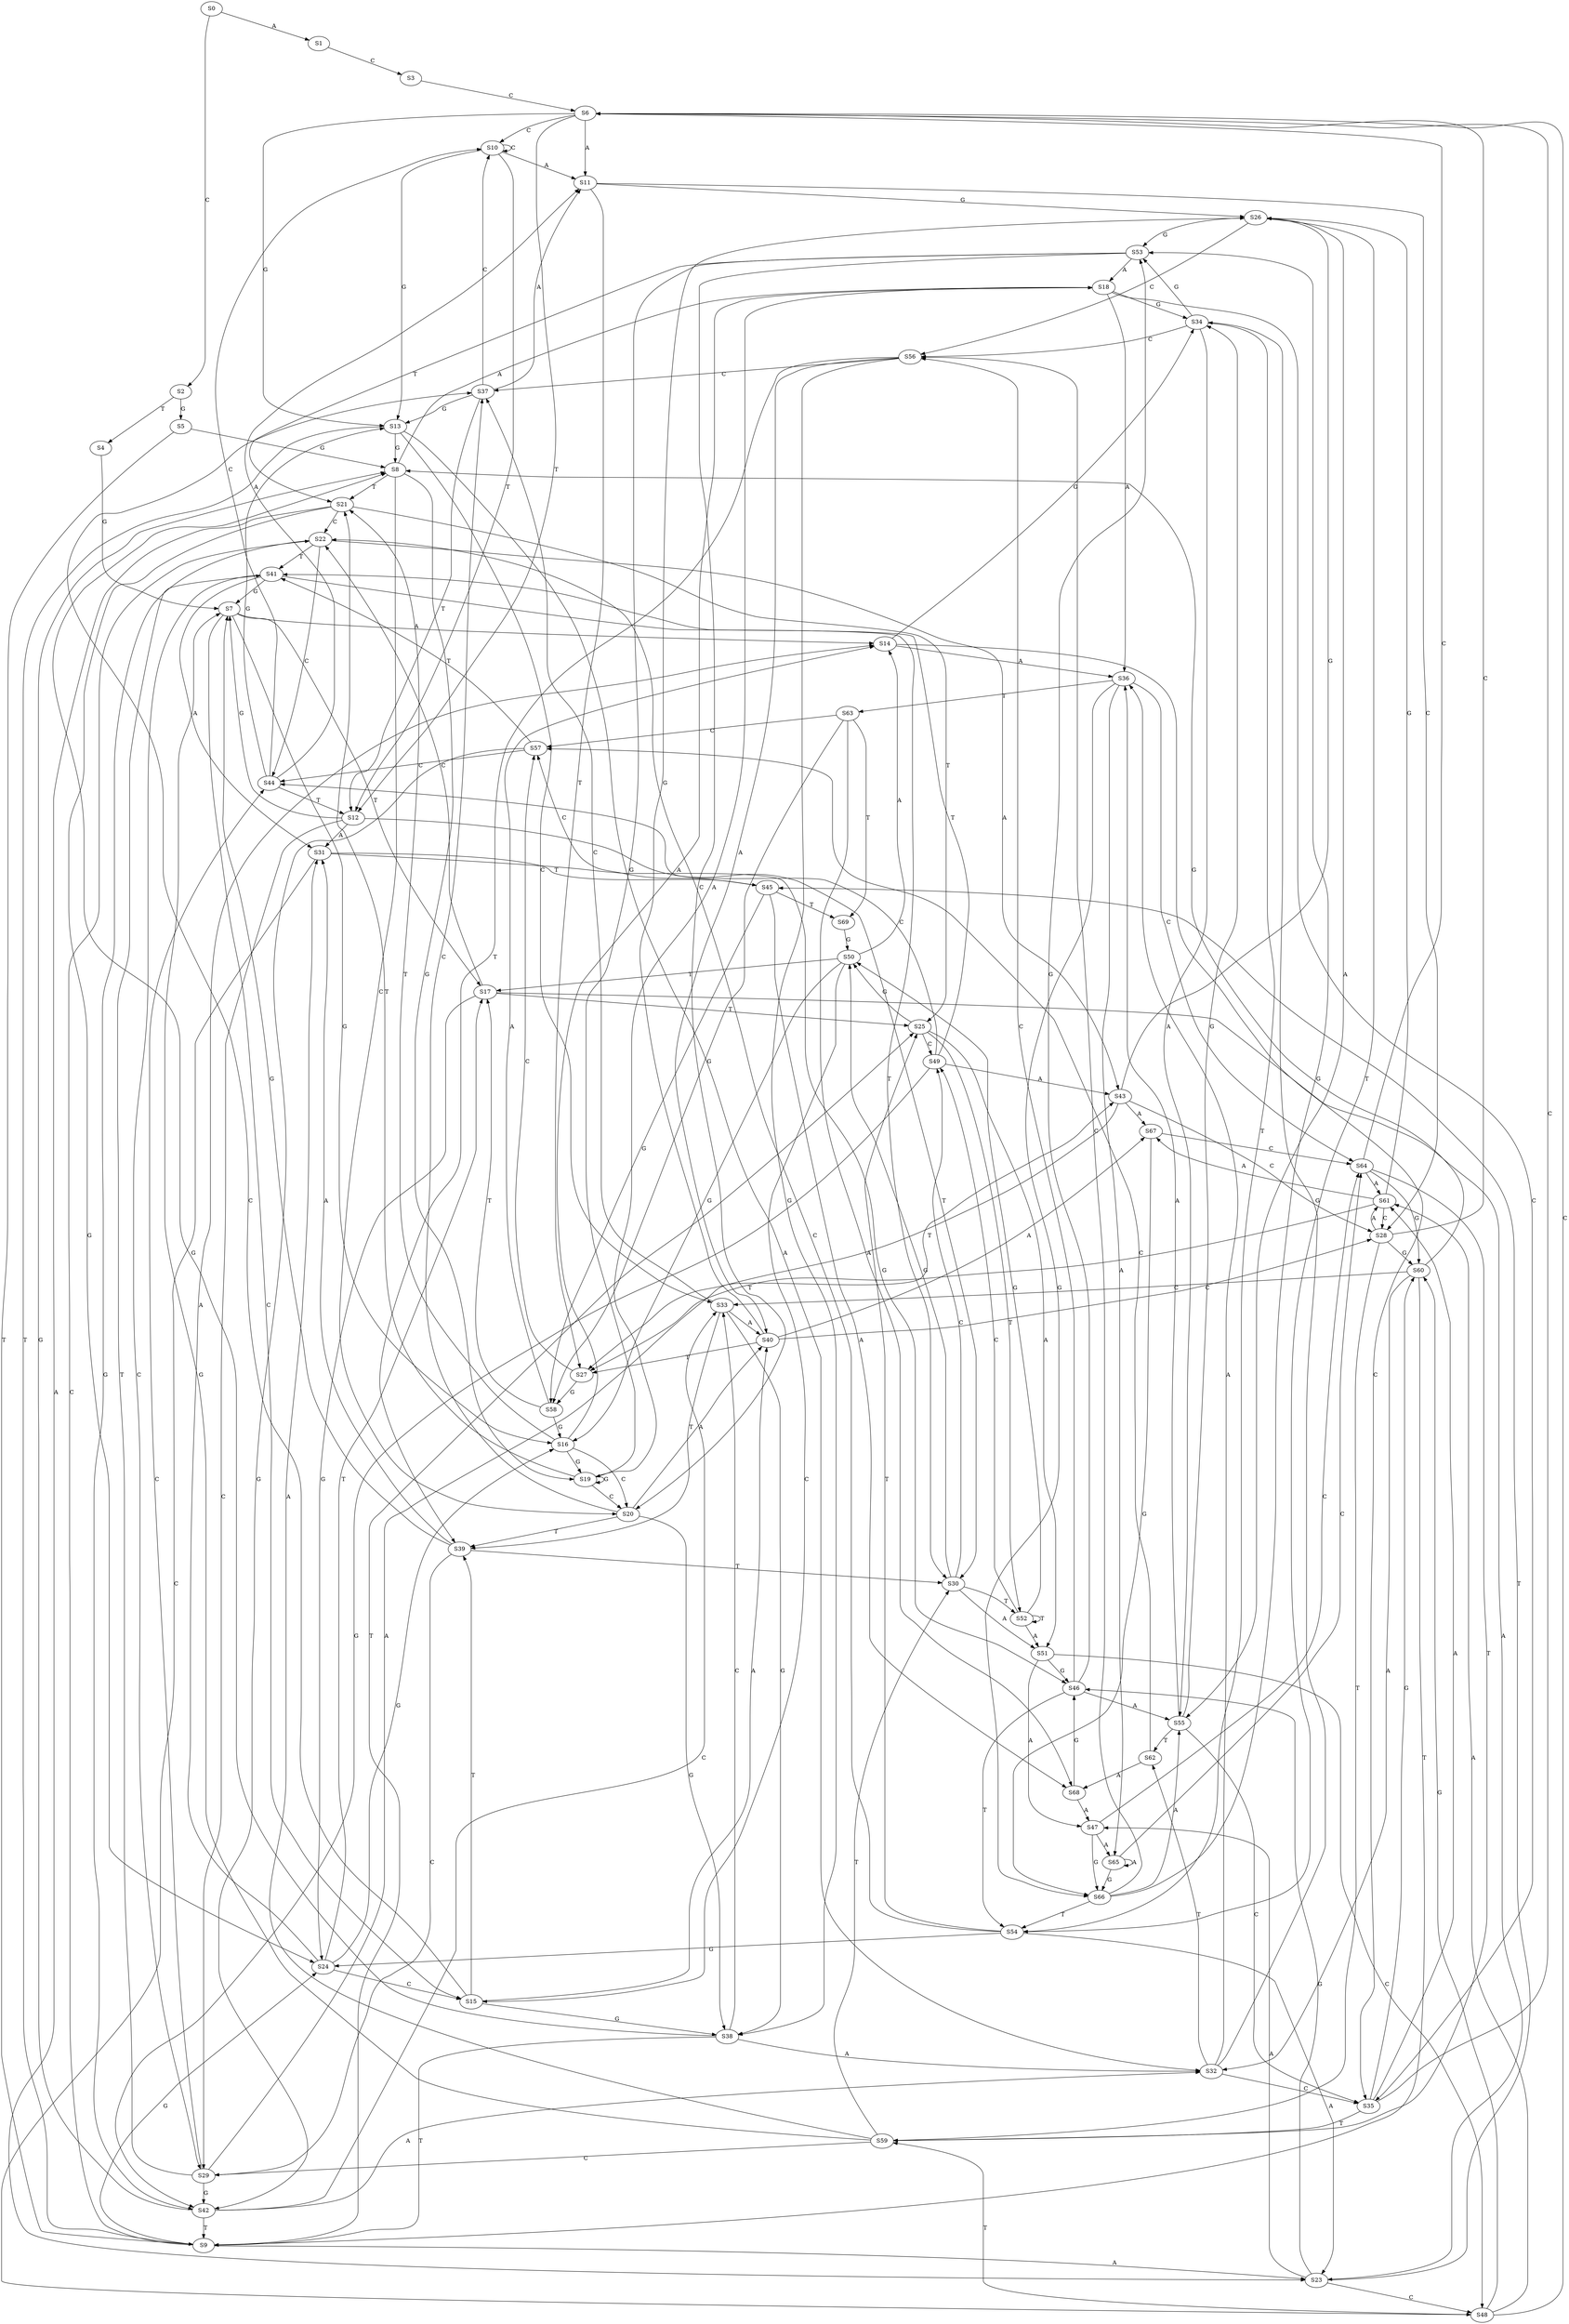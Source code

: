 strict digraph  {
	S0 -> S1 [ label = A ];
	S0 -> S2 [ label = C ];
	S1 -> S3 [ label = C ];
	S2 -> S4 [ label = T ];
	S2 -> S5 [ label = G ];
	S3 -> S6 [ label = C ];
	S4 -> S7 [ label = G ];
	S5 -> S8 [ label = G ];
	S5 -> S9 [ label = T ];
	S6 -> S10 [ label = C ];
	S6 -> S11 [ label = A ];
	S6 -> S12 [ label = T ];
	S6 -> S13 [ label = G ];
	S7 -> S14 [ label = A ];
	S7 -> S15 [ label = C ];
	S7 -> S16 [ label = G ];
	S7 -> S17 [ label = T ];
	S8 -> S18 [ label = A ];
	S8 -> S19 [ label = G ];
	S8 -> S20 [ label = C ];
	S8 -> S21 [ label = T ];
	S9 -> S22 [ label = C ];
	S9 -> S23 [ label = A ];
	S9 -> S24 [ label = G ];
	S9 -> S25 [ label = T ];
	S10 -> S13 [ label = G ];
	S10 -> S10 [ label = C ];
	S10 -> S11 [ label = A ];
	S10 -> S12 [ label = T ];
	S11 -> S26 [ label = G ];
	S11 -> S27 [ label = T ];
	S11 -> S28 [ label = C ];
	S12 -> S7 [ label = G ];
	S12 -> S29 [ label = C ];
	S12 -> S30 [ label = T ];
	S12 -> S31 [ label = A ];
	S13 -> S32 [ label = A ];
	S13 -> S8 [ label = G ];
	S13 -> S9 [ label = T ];
	S13 -> S33 [ label = C ];
	S14 -> S34 [ label = G ];
	S14 -> S35 [ label = C ];
	S14 -> S36 [ label = A ];
	S15 -> S37 [ label = C ];
	S15 -> S38 [ label = G ];
	S15 -> S39 [ label = T ];
	S15 -> S40 [ label = A ];
	S16 -> S19 [ label = G ];
	S16 -> S20 [ label = C ];
	S16 -> S18 [ label = A ];
	S16 -> S21 [ label = T ];
	S17 -> S22 [ label = C ];
	S17 -> S25 [ label = T ];
	S17 -> S24 [ label = G ];
	S17 -> S23 [ label = A ];
	S18 -> S36 [ label = A ];
	S18 -> S34 [ label = G ];
	S18 -> S35 [ label = C ];
	S19 -> S21 [ label = T ];
	S19 -> S20 [ label = C ];
	S19 -> S19 [ label = G ];
	S19 -> S18 [ label = A ];
	S20 -> S39 [ label = T ];
	S20 -> S37 [ label = C ];
	S20 -> S40 [ label = A ];
	S20 -> S38 [ label = G ];
	S21 -> S23 [ label = A ];
	S21 -> S22 [ label = C ];
	S21 -> S24 [ label = G ];
	S21 -> S25 [ label = T ];
	S22 -> S41 [ label = T ];
	S22 -> S42 [ label = G ];
	S22 -> S43 [ label = A ];
	S22 -> S44 [ label = C ];
	S23 -> S45 [ label = T ];
	S23 -> S46 [ label = G ];
	S23 -> S47 [ label = A ];
	S23 -> S48 [ label = C ];
	S24 -> S17 [ label = T ];
	S24 -> S16 [ label = G ];
	S24 -> S14 [ label = A ];
	S24 -> S15 [ label = C ];
	S25 -> S49 [ label = C ];
	S25 -> S50 [ label = G ];
	S25 -> S51 [ label = A ];
	S25 -> S52 [ label = T ];
	S26 -> S53 [ label = G ];
	S26 -> S54 [ label = T ];
	S26 -> S55 [ label = A ];
	S26 -> S56 [ label = C ];
	S27 -> S57 [ label = C ];
	S27 -> S58 [ label = G ];
	S28 -> S59 [ label = T ];
	S28 -> S60 [ label = G ];
	S28 -> S61 [ label = A ];
	S28 -> S6 [ label = C ];
	S29 -> S41 [ label = T ];
	S29 -> S42 [ label = G ];
	S29 -> S44 [ label = C ];
	S29 -> S43 [ label = A ];
	S30 -> S49 [ label = C ];
	S30 -> S52 [ label = T ];
	S30 -> S50 [ label = G ];
	S30 -> S51 [ label = A ];
	S31 -> S46 [ label = G ];
	S31 -> S45 [ label = T ];
	S31 -> S48 [ label = C ];
	S32 -> S36 [ label = A ];
	S32 -> S35 [ label = C ];
	S32 -> S34 [ label = G ];
	S32 -> S62 [ label = T ];
	S33 -> S38 [ label = G ];
	S33 -> S39 [ label = T ];
	S33 -> S37 [ label = C ];
	S33 -> S40 [ label = A ];
	S34 -> S54 [ label = T ];
	S34 -> S53 [ label = G ];
	S34 -> S55 [ label = A ];
	S34 -> S56 [ label = C ];
	S35 -> S59 [ label = T ];
	S35 -> S60 [ label = G ];
	S35 -> S6 [ label = C ];
	S35 -> S61 [ label = A ];
	S36 -> S63 [ label = T ];
	S36 -> S64 [ label = C ];
	S36 -> S65 [ label = A ];
	S36 -> S66 [ label = G ];
	S37 -> S13 [ label = G ];
	S37 -> S11 [ label = A ];
	S37 -> S12 [ label = T ];
	S37 -> S10 [ label = C ];
	S38 -> S8 [ label = G ];
	S38 -> S32 [ label = A ];
	S38 -> S9 [ label = T ];
	S38 -> S33 [ label = C ];
	S39 -> S31 [ label = A ];
	S39 -> S29 [ label = C ];
	S39 -> S30 [ label = T ];
	S39 -> S7 [ label = G ];
	S40 -> S26 [ label = G ];
	S40 -> S28 [ label = C ];
	S40 -> S67 [ label = A ];
	S40 -> S27 [ label = T ];
	S41 -> S7 [ label = G ];
	S41 -> S29 [ label = C ];
	S41 -> S31 [ label = A ];
	S41 -> S30 [ label = T ];
	S42 -> S8 [ label = G ];
	S42 -> S9 [ label = T ];
	S42 -> S33 [ label = C ];
	S42 -> S32 [ label = A ];
	S43 -> S27 [ label = T ];
	S43 -> S28 [ label = C ];
	S43 -> S67 [ label = A ];
	S43 -> S26 [ label = G ];
	S44 -> S10 [ label = C ];
	S44 -> S11 [ label = A ];
	S44 -> S12 [ label = T ];
	S44 -> S13 [ label = G ];
	S45 -> S57 [ label = C ];
	S45 -> S68 [ label = A ];
	S45 -> S69 [ label = T ];
	S45 -> S58 [ label = G ];
	S46 -> S54 [ label = T ];
	S46 -> S55 [ label = A ];
	S46 -> S56 [ label = C ];
	S46 -> S53 [ label = G ];
	S47 -> S66 [ label = G ];
	S47 -> S65 [ label = A ];
	S47 -> S64 [ label = C ];
	S48 -> S60 [ label = G ];
	S48 -> S59 [ label = T ];
	S48 -> S61 [ label = A ];
	S48 -> S6 [ label = C ];
	S49 -> S43 [ label = A ];
	S49 -> S44 [ label = C ];
	S49 -> S42 [ label = G ];
	S49 -> S41 [ label = T ];
	S50 -> S16 [ label = G ];
	S50 -> S15 [ label = C ];
	S50 -> S17 [ label = T ];
	S50 -> S14 [ label = A ];
	S51 -> S48 [ label = C ];
	S51 -> S46 [ label = G ];
	S51 -> S47 [ label = A ];
	S52 -> S50 [ label = G ];
	S52 -> S52 [ label = T ];
	S52 -> S49 [ label = C ];
	S52 -> S51 [ label = A ];
	S53 -> S18 [ label = A ];
	S53 -> S19 [ label = G ];
	S53 -> S21 [ label = T ];
	S53 -> S20 [ label = C ];
	S54 -> S23 [ label = A ];
	S54 -> S22 [ label = C ];
	S54 -> S24 [ label = G ];
	S54 -> S25 [ label = T ];
	S55 -> S36 [ label = A ];
	S55 -> S35 [ label = C ];
	S55 -> S62 [ label = T ];
	S55 -> S34 [ label = G ];
	S56 -> S37 [ label = C ];
	S56 -> S40 [ label = A ];
	S56 -> S38 [ label = G ];
	S56 -> S39 [ label = T ];
	S57 -> S44 [ label = C ];
	S57 -> S42 [ label = G ];
	S57 -> S41 [ label = T ];
	S58 -> S16 [ label = G ];
	S58 -> S14 [ label = A ];
	S58 -> S17 [ label = T ];
	S59 -> S31 [ label = A ];
	S59 -> S29 [ label = C ];
	S59 -> S30 [ label = T ];
	S59 -> S7 [ label = G ];
	S60 -> S8 [ label = G ];
	S60 -> S32 [ label = A ];
	S60 -> S9 [ label = T ];
	S60 -> S33 [ label = C ];
	S61 -> S26 [ label = G ];
	S61 -> S28 [ label = C ];
	S61 -> S67 [ label = A ];
	S61 -> S27 [ label = T ];
	S62 -> S68 [ label = A ];
	S62 -> S57 [ label = C ];
	S63 -> S68 [ label = A ];
	S63 -> S57 [ label = C ];
	S63 -> S58 [ label = G ];
	S63 -> S69 [ label = T ];
	S64 -> S61 [ label = A ];
	S64 -> S6 [ label = C ];
	S64 -> S60 [ label = G ];
	S64 -> S59 [ label = T ];
	S65 -> S66 [ label = G ];
	S65 -> S64 [ label = C ];
	S65 -> S65 [ label = A ];
	S66 -> S54 [ label = T ];
	S66 -> S55 [ label = A ];
	S66 -> S56 [ label = C ];
	S66 -> S53 [ label = G ];
	S67 -> S66 [ label = G ];
	S67 -> S64 [ label = C ];
	S68 -> S46 [ label = G ];
	S68 -> S47 [ label = A ];
	S69 -> S50 [ label = G ];
}
